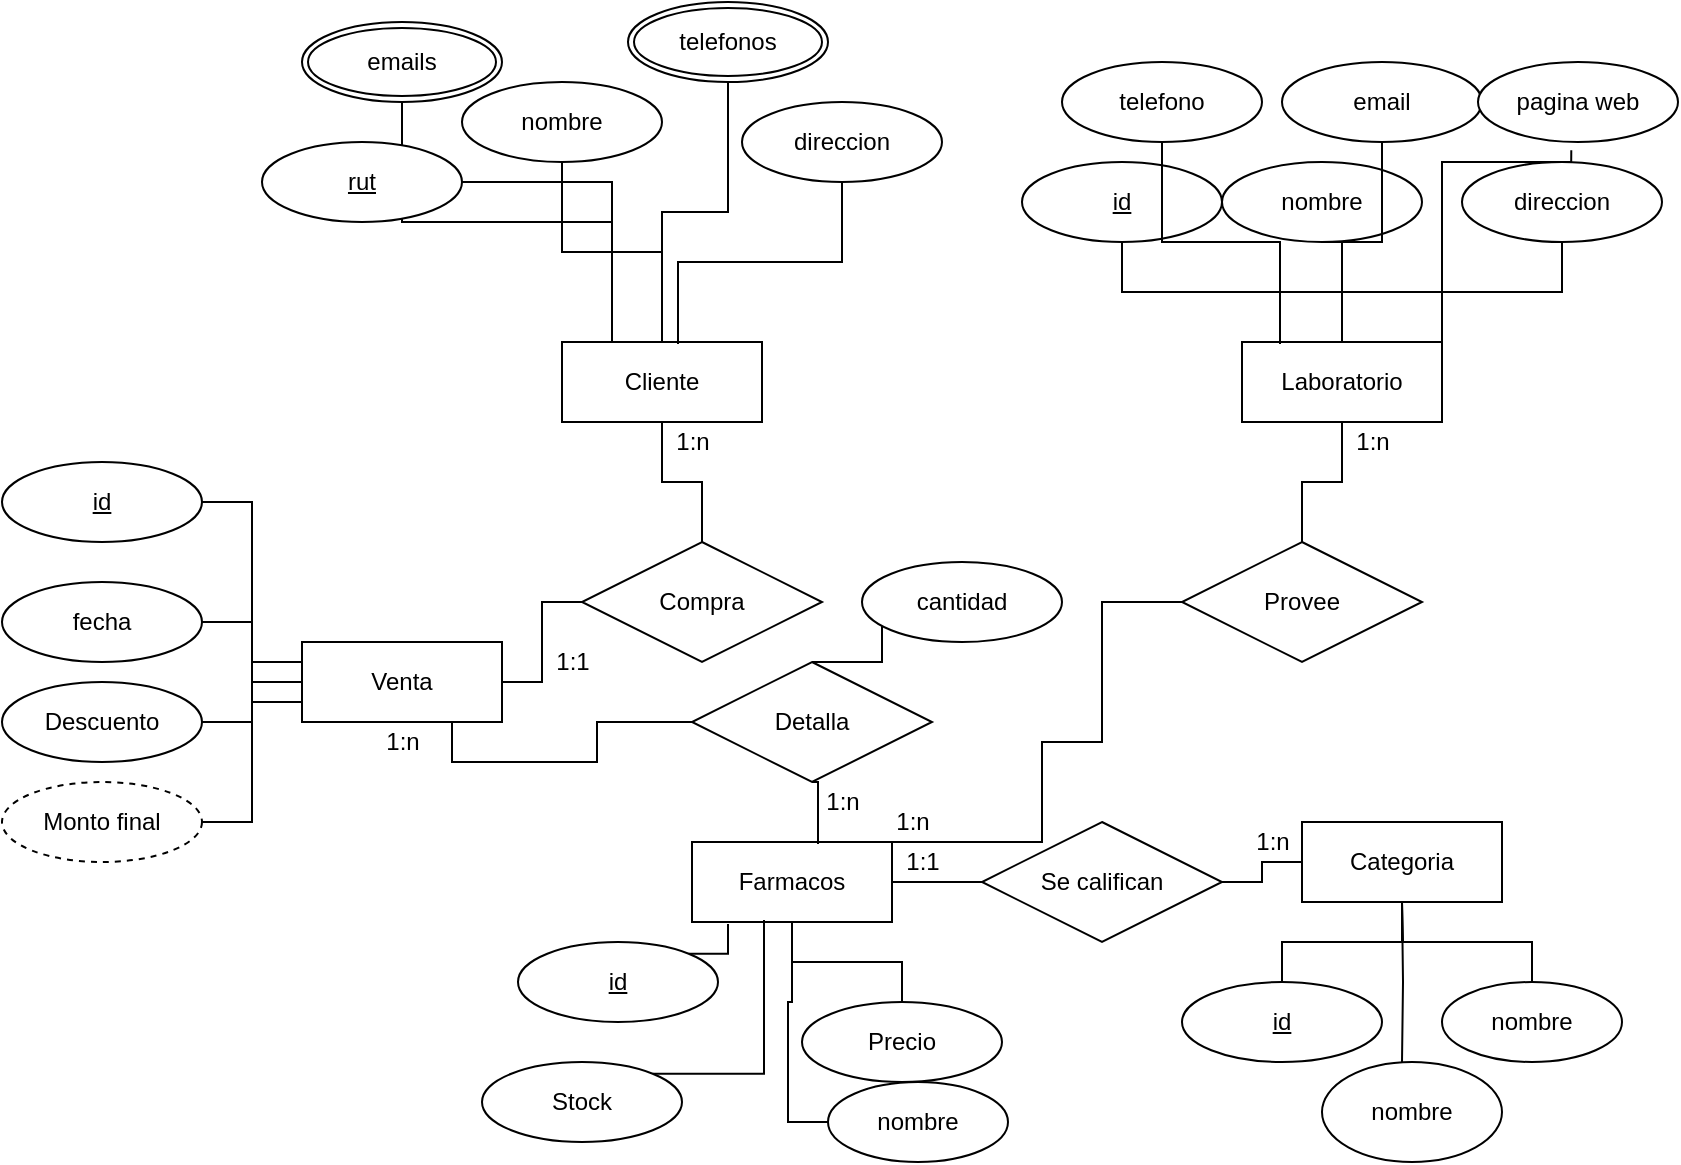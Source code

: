 <mxfile version="17.4.3" type="device"><diagram id="ulruGF08O4lxZEZ0UhCu" name="Page-1"><mxGraphModel dx="1086" dy="530" grid="1" gridSize="10" guides="1" tooltips="1" connect="1" arrows="1" fold="1" page="1" pageScale="1" pageWidth="850" pageHeight="1100" math="0" shadow="0"><root><mxCell id="0"/><mxCell id="1" parent="0"/><mxCell id="OwwHefwJ34eDyxI6Dgii-60" style="edgeStyle=orthogonalEdgeStyle;rounded=0;orthogonalLoop=1;jettySize=auto;html=1;exitX=0.5;exitY=1;exitDx=0;exitDy=0;entryX=0.5;entryY=0;entryDx=0;entryDy=0;endArrow=none;endFill=0;" edge="1" parent="1" source="OwwHefwJ34eDyxI6Dgii-1" target="OwwHefwJ34eDyxI6Dgii-57"><mxGeometry relative="1" as="geometry"/></mxCell><mxCell id="OwwHefwJ34eDyxI6Dgii-1" value="Cliente" style="whiteSpace=wrap;html=1;align=center;" vertex="1" parent="1"><mxGeometry x="292" y="240" width="100" height="40" as="geometry"/></mxCell><mxCell id="OwwHefwJ34eDyxI6Dgii-77" style="edgeStyle=orthogonalEdgeStyle;rounded=0;orthogonalLoop=1;jettySize=auto;html=1;exitX=0.5;exitY=1;exitDx=0;exitDy=0;endArrow=none;endFill=0;" edge="1" parent="1" source="OwwHefwJ34eDyxI6Dgii-2" target="OwwHefwJ34eDyxI6Dgii-76"><mxGeometry relative="1" as="geometry"/></mxCell><mxCell id="OwwHefwJ34eDyxI6Dgii-2" value="Laboratorio" style="whiteSpace=wrap;html=1;align=center;" vertex="1" parent="1"><mxGeometry x="632" y="240" width="100" height="40" as="geometry"/></mxCell><mxCell id="OwwHefwJ34eDyxI6Dgii-72" style="edgeStyle=orthogonalEdgeStyle;rounded=0;orthogonalLoop=1;jettySize=auto;html=1;exitX=1;exitY=0.5;exitDx=0;exitDy=0;entryX=0;entryY=0.5;entryDx=0;entryDy=0;endArrow=none;endFill=0;" edge="1" parent="1" source="OwwHefwJ34eDyxI6Dgii-3" target="OwwHefwJ34eDyxI6Dgii-71"><mxGeometry relative="1" as="geometry"/></mxCell><mxCell id="OwwHefwJ34eDyxI6Dgii-3" value="Farmacos" style="whiteSpace=wrap;html=1;align=center;" vertex="1" parent="1"><mxGeometry x="357" y="490" width="100" height="40" as="geometry"/></mxCell><mxCell id="OwwHefwJ34eDyxI6Dgii-65" style="edgeStyle=orthogonalEdgeStyle;rounded=0;orthogonalLoop=1;jettySize=auto;html=1;exitX=0.75;exitY=1;exitDx=0;exitDy=0;endArrow=none;endFill=0;" edge="1" parent="1" source="OwwHefwJ34eDyxI6Dgii-4" target="OwwHefwJ34eDyxI6Dgii-64"><mxGeometry relative="1" as="geometry"/></mxCell><mxCell id="OwwHefwJ34eDyxI6Dgii-4" value="Venta" style="whiteSpace=wrap;html=1;align=center;" vertex="1" parent="1"><mxGeometry x="162" y="390" width="100" height="40" as="geometry"/></mxCell><mxCell id="OwwHefwJ34eDyxI6Dgii-5" value="Categoria" style="whiteSpace=wrap;html=1;align=center;" vertex="1" parent="1"><mxGeometry x="662" y="480" width="100" height="40" as="geometry"/></mxCell><mxCell id="OwwHefwJ34eDyxI6Dgii-15" style="edgeStyle=orthogonalEdgeStyle;rounded=0;orthogonalLoop=1;jettySize=auto;html=1;exitX=0.5;exitY=1;exitDx=0;exitDy=0;endArrow=none;endFill=0;" edge="1" parent="1" source="OwwHefwJ34eDyxI6Dgii-7" target="OwwHefwJ34eDyxI6Dgii-1"><mxGeometry relative="1" as="geometry"/></mxCell><mxCell id="OwwHefwJ34eDyxI6Dgii-7" value="nombre" style="ellipse;whiteSpace=wrap;html=1;align=center;" vertex="1" parent="1"><mxGeometry x="242" y="110" width="100" height="40" as="geometry"/></mxCell><mxCell id="OwwHefwJ34eDyxI6Dgii-16" style="edgeStyle=orthogonalEdgeStyle;rounded=0;orthogonalLoop=1;jettySize=auto;html=1;exitX=0.5;exitY=1;exitDx=0;exitDy=0;endArrow=none;endFill=0;entryX=0.58;entryY=0.025;entryDx=0;entryDy=0;entryPerimeter=0;" edge="1" parent="1" source="OwwHefwJ34eDyxI6Dgii-8" target="OwwHefwJ34eDyxI6Dgii-1"><mxGeometry relative="1" as="geometry"><mxPoint x="352" y="200" as="targetPoint"/></mxGeometry></mxCell><mxCell id="OwwHefwJ34eDyxI6Dgii-8" value="direccion" style="ellipse;whiteSpace=wrap;html=1;align=center;" vertex="1" parent="1"><mxGeometry x="382" y="120" width="100" height="40" as="geometry"/></mxCell><mxCell id="OwwHefwJ34eDyxI6Dgii-85" style="edgeStyle=orthogonalEdgeStyle;rounded=0;orthogonalLoop=1;jettySize=auto;html=1;exitX=0.5;exitY=1;exitDx=0;exitDy=0;entryX=0.25;entryY=0;entryDx=0;entryDy=0;endArrow=none;endFill=0;" edge="1" parent="1" source="OwwHefwJ34eDyxI6Dgii-11" target="OwwHefwJ34eDyxI6Dgii-1"><mxGeometry relative="1" as="geometry"/></mxCell><mxCell id="OwwHefwJ34eDyxI6Dgii-11" value="emails" style="ellipse;shape=doubleEllipse;margin=3;whiteSpace=wrap;html=1;align=center;" vertex="1" parent="1"><mxGeometry x="162" y="80" width="100" height="40" as="geometry"/></mxCell><mxCell id="OwwHefwJ34eDyxI6Dgii-84" style="edgeStyle=orthogonalEdgeStyle;rounded=0;orthogonalLoop=1;jettySize=auto;html=1;exitX=0.5;exitY=1;exitDx=0;exitDy=0;endArrow=none;endFill=0;" edge="1" parent="1" source="OwwHefwJ34eDyxI6Dgii-12" target="OwwHefwJ34eDyxI6Dgii-1"><mxGeometry relative="1" as="geometry"/></mxCell><mxCell id="OwwHefwJ34eDyxI6Dgii-12" value="telefonos" style="ellipse;shape=doubleEllipse;margin=3;whiteSpace=wrap;html=1;align=center;" vertex="1" parent="1"><mxGeometry x="325" y="70" width="100" height="40" as="geometry"/></mxCell><mxCell id="OwwHefwJ34eDyxI6Dgii-14" style="edgeStyle=orthogonalEdgeStyle;rounded=0;orthogonalLoop=1;jettySize=auto;html=1;entryX=0.25;entryY=0;entryDx=0;entryDy=0;endArrow=none;endFill=0;" edge="1" parent="1" source="OwwHefwJ34eDyxI6Dgii-13" target="OwwHefwJ34eDyxI6Dgii-1"><mxGeometry relative="1" as="geometry"><mxPoint x="212" y="160" as="sourcePoint"/></mxGeometry></mxCell><mxCell id="OwwHefwJ34eDyxI6Dgii-13" value="rut" style="ellipse;whiteSpace=wrap;html=1;align=center;fontStyle=4;" vertex="1" parent="1"><mxGeometry x="142" y="140" width="100" height="40" as="geometry"/></mxCell><mxCell id="OwwHefwJ34eDyxI6Dgii-25" style="edgeStyle=orthogonalEdgeStyle;rounded=0;orthogonalLoop=1;jettySize=auto;html=1;exitX=0.5;exitY=1;exitDx=0;exitDy=0;entryX=0.5;entryY=0;entryDx=0;entryDy=0;endArrow=none;endFill=0;" edge="1" parent="1" source="OwwHefwJ34eDyxI6Dgii-19" target="OwwHefwJ34eDyxI6Dgii-2"><mxGeometry relative="1" as="geometry"/></mxCell><mxCell id="OwwHefwJ34eDyxI6Dgii-19" value="id" style="ellipse;whiteSpace=wrap;html=1;align=center;fontStyle=4;" vertex="1" parent="1"><mxGeometry x="522" y="150" width="100" height="40" as="geometry"/></mxCell><mxCell id="OwwHefwJ34eDyxI6Dgii-27" style="edgeStyle=orthogonalEdgeStyle;rounded=0;orthogonalLoop=1;jettySize=auto;html=1;exitX=0.5;exitY=1;exitDx=0;exitDy=0;endArrow=none;endFill=0;" edge="1" parent="1" source="OwwHefwJ34eDyxI6Dgii-20"><mxGeometry relative="1" as="geometry"><mxPoint x="682" y="220" as="targetPoint"/></mxGeometry></mxCell><mxCell id="OwwHefwJ34eDyxI6Dgii-20" value="nombre" style="ellipse;whiteSpace=wrap;html=1;align=center;" vertex="1" parent="1"><mxGeometry x="622" y="150" width="100" height="40" as="geometry"/></mxCell><mxCell id="OwwHefwJ34eDyxI6Dgii-28" style="edgeStyle=orthogonalEdgeStyle;rounded=0;orthogonalLoop=1;jettySize=auto;html=1;exitX=0.5;exitY=1;exitDx=0;exitDy=0;endArrow=none;endFill=0;" edge="1" parent="1" source="OwwHefwJ34eDyxI6Dgii-21" target="OwwHefwJ34eDyxI6Dgii-2"><mxGeometry relative="1" as="geometry"><mxPoint x="692" y="220" as="targetPoint"/></mxGeometry></mxCell><mxCell id="OwwHefwJ34eDyxI6Dgii-21" value="direccion" style="ellipse;whiteSpace=wrap;html=1;align=center;" vertex="1" parent="1"><mxGeometry x="742" y="150" width="100" height="40" as="geometry"/></mxCell><mxCell id="OwwHefwJ34eDyxI6Dgii-31" style="edgeStyle=orthogonalEdgeStyle;rounded=0;orthogonalLoop=1;jettySize=auto;html=1;exitX=0.5;exitY=1;exitDx=0;exitDy=0;entryX=0.19;entryY=0.025;entryDx=0;entryDy=0;entryPerimeter=0;endArrow=none;endFill=0;" edge="1" parent="1" source="OwwHefwJ34eDyxI6Dgii-22" target="OwwHefwJ34eDyxI6Dgii-2"><mxGeometry relative="1" as="geometry"/></mxCell><mxCell id="OwwHefwJ34eDyxI6Dgii-22" value="telefono" style="ellipse;whiteSpace=wrap;html=1;align=center;" vertex="1" parent="1"><mxGeometry x="542" y="100" width="100" height="40" as="geometry"/></mxCell><mxCell id="OwwHefwJ34eDyxI6Dgii-30" style="edgeStyle=orthogonalEdgeStyle;rounded=0;orthogonalLoop=1;jettySize=auto;html=1;exitX=0.5;exitY=1;exitDx=0;exitDy=0;endArrow=none;endFill=0;" edge="1" parent="1" source="OwwHefwJ34eDyxI6Dgii-23" target="OwwHefwJ34eDyxI6Dgii-2"><mxGeometry relative="1" as="geometry"><mxPoint x="722" y="220" as="targetPoint"/></mxGeometry></mxCell><mxCell id="OwwHefwJ34eDyxI6Dgii-23" value="email" style="ellipse;whiteSpace=wrap;html=1;align=center;" vertex="1" parent="1"><mxGeometry x="652" y="100" width="100" height="40" as="geometry"/></mxCell><mxCell id="OwwHefwJ34eDyxI6Dgii-29" style="edgeStyle=orthogonalEdgeStyle;rounded=0;orthogonalLoop=1;jettySize=auto;html=1;exitX=0;exitY=1;exitDx=0;exitDy=0;entryX=0.82;entryY=0;entryDx=0;entryDy=0;entryPerimeter=0;endArrow=none;endFill=0;" edge="1" parent="1" target="OwwHefwJ34eDyxI6Dgii-2"><mxGeometry relative="1" as="geometry"><mxPoint x="796.645" y="144.142" as="sourcePoint"/><Array as="points"><mxPoint x="797" y="150"/><mxPoint x="732" y="150"/><mxPoint x="732" y="240"/></Array></mxGeometry></mxCell><mxCell id="OwwHefwJ34eDyxI6Dgii-24" value="pagina web" style="ellipse;whiteSpace=wrap;html=1;align=center;" vertex="1" parent="1"><mxGeometry x="750" y="100" width="100" height="40" as="geometry"/></mxCell><mxCell id="OwwHefwJ34eDyxI6Dgii-36" style="edgeStyle=orthogonalEdgeStyle;rounded=0;orthogonalLoop=1;jettySize=auto;html=1;exitX=1;exitY=0.5;exitDx=0;exitDy=0;endArrow=none;endFill=0;entryX=0;entryY=0.25;entryDx=0;entryDy=0;" edge="1" parent="1" source="OwwHefwJ34eDyxI6Dgii-32" target="OwwHefwJ34eDyxI6Dgii-4"><mxGeometry relative="1" as="geometry"/></mxCell><mxCell id="OwwHefwJ34eDyxI6Dgii-32" value="id" style="ellipse;whiteSpace=wrap;html=1;align=center;fontStyle=4;" vertex="1" parent="1"><mxGeometry x="12" y="300" width="100" height="40" as="geometry"/></mxCell><mxCell id="OwwHefwJ34eDyxI6Dgii-37" style="edgeStyle=orthogonalEdgeStyle;rounded=0;orthogonalLoop=1;jettySize=auto;html=1;exitX=1;exitY=0.5;exitDx=0;exitDy=0;endArrow=none;endFill=0;" edge="1" parent="1" source="OwwHefwJ34eDyxI6Dgii-33" target="OwwHefwJ34eDyxI6Dgii-4"><mxGeometry relative="1" as="geometry"/></mxCell><mxCell id="OwwHefwJ34eDyxI6Dgii-33" value="fecha" style="ellipse;whiteSpace=wrap;html=1;align=center;" vertex="1" parent="1"><mxGeometry x="12" y="360" width="100" height="40" as="geometry"/></mxCell><mxCell id="OwwHefwJ34eDyxI6Dgii-38" style="edgeStyle=orthogonalEdgeStyle;rounded=0;orthogonalLoop=1;jettySize=auto;html=1;exitX=1;exitY=0.5;exitDx=0;exitDy=0;endArrow=none;endFill=0;" edge="1" parent="1" source="OwwHefwJ34eDyxI6Dgii-34" target="OwwHefwJ34eDyxI6Dgii-4"><mxGeometry relative="1" as="geometry"/></mxCell><mxCell id="OwwHefwJ34eDyxI6Dgii-34" value="Descuento" style="ellipse;whiteSpace=wrap;html=1;align=center;" vertex="1" parent="1"><mxGeometry x="12" y="410" width="100" height="40" as="geometry"/></mxCell><mxCell id="OwwHefwJ34eDyxI6Dgii-39" style="edgeStyle=orthogonalEdgeStyle;rounded=0;orthogonalLoop=1;jettySize=auto;html=1;exitX=1;exitY=0.5;exitDx=0;exitDy=0;entryX=0;entryY=0.75;entryDx=0;entryDy=0;endArrow=none;endFill=0;" edge="1" parent="1" source="OwwHefwJ34eDyxI6Dgii-35" target="OwwHefwJ34eDyxI6Dgii-4"><mxGeometry relative="1" as="geometry"/></mxCell><mxCell id="OwwHefwJ34eDyxI6Dgii-35" value="Monto final" style="ellipse;whiteSpace=wrap;html=1;align=center;dashed=1;" vertex="1" parent="1"><mxGeometry x="12" y="460" width="100" height="40" as="geometry"/></mxCell><mxCell id="OwwHefwJ34eDyxI6Dgii-83" style="edgeStyle=orthogonalEdgeStyle;rounded=0;orthogonalLoop=1;jettySize=auto;html=1;exitX=0;exitY=0.5;exitDx=0;exitDy=0;endArrow=none;endFill=0;" edge="1" parent="1" source="OwwHefwJ34eDyxI6Dgii-40" target="OwwHefwJ34eDyxI6Dgii-3"><mxGeometry relative="1" as="geometry"/></mxCell><mxCell id="OwwHefwJ34eDyxI6Dgii-40" value="nombre" style="ellipse;whiteSpace=wrap;html=1;align=center;" vertex="1" parent="1"><mxGeometry x="425" y="610" width="90" height="40" as="geometry"/></mxCell><mxCell id="OwwHefwJ34eDyxI6Dgii-45" style="edgeStyle=orthogonalEdgeStyle;rounded=0;orthogonalLoop=1;jettySize=auto;html=1;exitX=0.5;exitY=0;exitDx=0;exitDy=0;endArrow=none;endFill=0;entryX=0.5;entryY=1;entryDx=0;entryDy=0;" edge="1" parent="1" source="OwwHefwJ34eDyxI6Dgii-41" target="OwwHefwJ34eDyxI6Dgii-3"><mxGeometry relative="1" as="geometry"><mxPoint x="372" y="510" as="targetPoint"/></mxGeometry></mxCell><mxCell id="OwwHefwJ34eDyxI6Dgii-41" value="Precio" style="ellipse;whiteSpace=wrap;html=1;align=center;" vertex="1" parent="1"><mxGeometry x="412" y="570" width="100" height="40" as="geometry"/></mxCell><mxCell id="OwwHefwJ34eDyxI6Dgii-82" style="edgeStyle=orthogonalEdgeStyle;rounded=0;orthogonalLoop=1;jettySize=auto;html=1;exitX=1;exitY=0;exitDx=0;exitDy=0;entryX=0.36;entryY=0.975;entryDx=0;entryDy=0;entryPerimeter=0;endArrow=none;endFill=0;" edge="1" parent="1" source="OwwHefwJ34eDyxI6Dgii-42" target="OwwHefwJ34eDyxI6Dgii-3"><mxGeometry relative="1" as="geometry"/></mxCell><mxCell id="OwwHefwJ34eDyxI6Dgii-42" value="Stock" style="ellipse;whiteSpace=wrap;html=1;align=center;" vertex="1" parent="1"><mxGeometry x="252" y="600" width="100" height="40" as="geometry"/></mxCell><mxCell id="OwwHefwJ34eDyxI6Dgii-81" style="edgeStyle=orthogonalEdgeStyle;rounded=0;orthogonalLoop=1;jettySize=auto;html=1;exitX=1;exitY=0;exitDx=0;exitDy=0;entryX=0.18;entryY=1.025;entryDx=0;entryDy=0;entryPerimeter=0;endArrow=none;endFill=0;" edge="1" parent="1" source="OwwHefwJ34eDyxI6Dgii-43" target="OwwHefwJ34eDyxI6Dgii-3"><mxGeometry relative="1" as="geometry"/></mxCell><mxCell id="OwwHefwJ34eDyxI6Dgii-43" value="id" style="ellipse;whiteSpace=wrap;html=1;align=center;fontStyle=4;" vertex="1" parent="1"><mxGeometry x="270" y="540" width="100" height="40" as="geometry"/></mxCell><mxCell id="OwwHefwJ34eDyxI6Dgii-51" style="edgeStyle=orthogonalEdgeStyle;rounded=0;orthogonalLoop=1;jettySize=auto;html=1;exitX=0.5;exitY=0;exitDx=0;exitDy=0;entryX=0.5;entryY=1;entryDx=0;entryDy=0;endArrow=none;endFill=0;" edge="1" parent="1" source="OwwHefwJ34eDyxI6Dgii-48" target="OwwHefwJ34eDyxI6Dgii-5"><mxGeometry relative="1" as="geometry"/></mxCell><mxCell id="OwwHefwJ34eDyxI6Dgii-48" value="id" style="ellipse;whiteSpace=wrap;html=1;align=center;fontStyle=4;" vertex="1" parent="1"><mxGeometry x="602" y="560" width="100" height="40" as="geometry"/></mxCell><mxCell id="OwwHefwJ34eDyxI6Dgii-52" style="edgeStyle=orthogonalEdgeStyle;rounded=0;orthogonalLoop=1;jettySize=auto;html=1;exitX=0.5;exitY=0;exitDx=0;exitDy=0;endArrow=none;endFill=0;" edge="1" parent="1" source="OwwHefwJ34eDyxI6Dgii-49"><mxGeometry relative="1" as="geometry"><mxPoint x="712" y="520" as="targetPoint"/></mxGeometry></mxCell><mxCell id="OwwHefwJ34eDyxI6Dgii-49" value="nombre" style="ellipse;whiteSpace=wrap;html=1;align=center;" vertex="1" parent="1"><mxGeometry x="732" y="560" width="90" height="40" as="geometry"/></mxCell><mxCell id="OwwHefwJ34eDyxI6Dgii-54" style="edgeStyle=orthogonalEdgeStyle;rounded=0;orthogonalLoop=1;jettySize=auto;html=1;exitX=0.5;exitY=0;exitDx=0;exitDy=0;endArrow=none;endFill=0;" edge="1" parent="1" target="OwwHefwJ34eDyxI6Dgii-5"><mxGeometry relative="1" as="geometry"><mxPoint x="712" y="600" as="sourcePoint"/></mxGeometry></mxCell><mxCell id="OwwHefwJ34eDyxI6Dgii-50" value="nombre" style="ellipse;whiteSpace=wrap;html=1;align=center;" vertex="1" parent="1"><mxGeometry x="672" y="600" width="90" height="50" as="geometry"/></mxCell><mxCell id="OwwHefwJ34eDyxI6Dgii-59" style="edgeStyle=orthogonalEdgeStyle;rounded=0;orthogonalLoop=1;jettySize=auto;html=1;exitX=0;exitY=0.5;exitDx=0;exitDy=0;entryX=1;entryY=0.5;entryDx=0;entryDy=0;endArrow=none;endFill=0;" edge="1" parent="1" source="OwwHefwJ34eDyxI6Dgii-57" target="OwwHefwJ34eDyxI6Dgii-4"><mxGeometry relative="1" as="geometry"/></mxCell><mxCell id="OwwHefwJ34eDyxI6Dgii-57" value="Compra" style="shape=rhombus;perimeter=rhombusPerimeter;whiteSpace=wrap;html=1;align=center;" vertex="1" parent="1"><mxGeometry x="302" y="340" width="120" height="60" as="geometry"/></mxCell><mxCell id="OwwHefwJ34eDyxI6Dgii-61" value="1:n" style="text;html=1;align=center;verticalAlign=middle;resizable=0;points=[];autosize=1;strokeColor=none;fillColor=none;" vertex="1" parent="1"><mxGeometry x="342" y="280" width="30" height="20" as="geometry"/></mxCell><mxCell id="OwwHefwJ34eDyxI6Dgii-63" value="1:1" style="text;html=1;align=center;verticalAlign=middle;resizable=0;points=[];autosize=1;strokeColor=none;fillColor=none;" vertex="1" parent="1"><mxGeometry x="282" y="390" width="30" height="20" as="geometry"/></mxCell><mxCell id="OwwHefwJ34eDyxI6Dgii-66" style="edgeStyle=orthogonalEdgeStyle;rounded=0;orthogonalLoop=1;jettySize=auto;html=1;exitX=0.5;exitY=1;exitDx=0;exitDy=0;entryX=0.63;entryY=0.025;entryDx=0;entryDy=0;entryPerimeter=0;endArrow=none;endFill=0;" edge="1" parent="1" source="OwwHefwJ34eDyxI6Dgii-64" target="OwwHefwJ34eDyxI6Dgii-3"><mxGeometry relative="1" as="geometry"/></mxCell><mxCell id="OwwHefwJ34eDyxI6Dgii-64" value="Detalla" style="shape=rhombus;perimeter=rhombusPerimeter;whiteSpace=wrap;html=1;align=center;" vertex="1" parent="1"><mxGeometry x="357" y="400" width="120" height="60" as="geometry"/></mxCell><mxCell id="OwwHefwJ34eDyxI6Dgii-68" style="edgeStyle=orthogonalEdgeStyle;rounded=0;orthogonalLoop=1;jettySize=auto;html=1;exitX=0;exitY=0.5;exitDx=0;exitDy=0;entryX=0.5;entryY=0;entryDx=0;entryDy=0;endArrow=none;endFill=0;" edge="1" parent="1" source="OwwHefwJ34eDyxI6Dgii-67" target="OwwHefwJ34eDyxI6Dgii-64"><mxGeometry relative="1" as="geometry"><Array as="points"><mxPoint x="457" y="370"/><mxPoint x="457" y="380"/><mxPoint x="452" y="380"/><mxPoint x="452" y="400"/></Array></mxGeometry></mxCell><mxCell id="OwwHefwJ34eDyxI6Dgii-67" value="cantidad" style="ellipse;whiteSpace=wrap;html=1;align=center;" vertex="1" parent="1"><mxGeometry x="442" y="350" width="100" height="40" as="geometry"/></mxCell><mxCell id="OwwHefwJ34eDyxI6Dgii-69" value="1:n" style="text;html=1;align=center;verticalAlign=middle;resizable=0;points=[];autosize=1;strokeColor=none;fillColor=none;" vertex="1" parent="1"><mxGeometry x="197" y="430" width="30" height="20" as="geometry"/></mxCell><mxCell id="OwwHefwJ34eDyxI6Dgii-70" value="1:n" style="text;html=1;align=center;verticalAlign=middle;resizable=0;points=[];autosize=1;strokeColor=none;fillColor=none;" vertex="1" parent="1"><mxGeometry x="417" y="460" width="30" height="20" as="geometry"/></mxCell><mxCell id="OwwHefwJ34eDyxI6Dgii-73" style="edgeStyle=orthogonalEdgeStyle;rounded=0;orthogonalLoop=1;jettySize=auto;html=1;exitX=1;exitY=0.5;exitDx=0;exitDy=0;entryX=0;entryY=0.5;entryDx=0;entryDy=0;endArrow=none;endFill=0;" edge="1" parent="1" source="OwwHefwJ34eDyxI6Dgii-71" target="OwwHefwJ34eDyxI6Dgii-5"><mxGeometry relative="1" as="geometry"/></mxCell><mxCell id="OwwHefwJ34eDyxI6Dgii-71" value="Se califican" style="shape=rhombus;perimeter=rhombusPerimeter;whiteSpace=wrap;html=1;align=center;" vertex="1" parent="1"><mxGeometry x="502" y="480" width="120" height="60" as="geometry"/></mxCell><mxCell id="OwwHefwJ34eDyxI6Dgii-74" value="1:1" style="text;html=1;align=center;verticalAlign=middle;resizable=0;points=[];autosize=1;strokeColor=none;fillColor=none;" vertex="1" parent="1"><mxGeometry x="457" y="490" width="30" height="20" as="geometry"/></mxCell><mxCell id="OwwHefwJ34eDyxI6Dgii-75" value="1:n" style="text;html=1;align=center;verticalAlign=middle;resizable=0;points=[];autosize=1;strokeColor=none;fillColor=none;" vertex="1" parent="1"><mxGeometry x="632" y="480" width="30" height="20" as="geometry"/></mxCell><mxCell id="OwwHefwJ34eDyxI6Dgii-78" value="" style="edgeStyle=orthogonalEdgeStyle;rounded=0;orthogonalLoop=1;jettySize=auto;html=1;endArrow=none;endFill=0;entryX=0.65;entryY=0;entryDx=0;entryDy=0;entryPerimeter=0;" edge="1" parent="1" source="OwwHefwJ34eDyxI6Dgii-76" target="OwwHefwJ34eDyxI6Dgii-3"><mxGeometry relative="1" as="geometry"><Array as="points"><mxPoint x="562" y="370"/><mxPoint x="562" y="440"/><mxPoint x="532" y="440"/><mxPoint x="532" y="490"/></Array></mxGeometry></mxCell><mxCell id="OwwHefwJ34eDyxI6Dgii-76" value="Provee" style="shape=rhombus;perimeter=rhombusPerimeter;whiteSpace=wrap;html=1;align=center;" vertex="1" parent="1"><mxGeometry x="602" y="340" width="120" height="60" as="geometry"/></mxCell><mxCell id="OwwHefwJ34eDyxI6Dgii-79" value="1:n" style="text;html=1;align=center;verticalAlign=middle;resizable=0;points=[];autosize=1;strokeColor=none;fillColor=none;" vertex="1" parent="1"><mxGeometry x="452" y="470" width="30" height="20" as="geometry"/></mxCell><mxCell id="OwwHefwJ34eDyxI6Dgii-80" value="1:n" style="text;html=1;align=center;verticalAlign=middle;resizable=0;points=[];autosize=1;strokeColor=none;fillColor=none;" vertex="1" parent="1"><mxGeometry x="682" y="280" width="30" height="20" as="geometry"/></mxCell></root></mxGraphModel></diagram></mxfile>